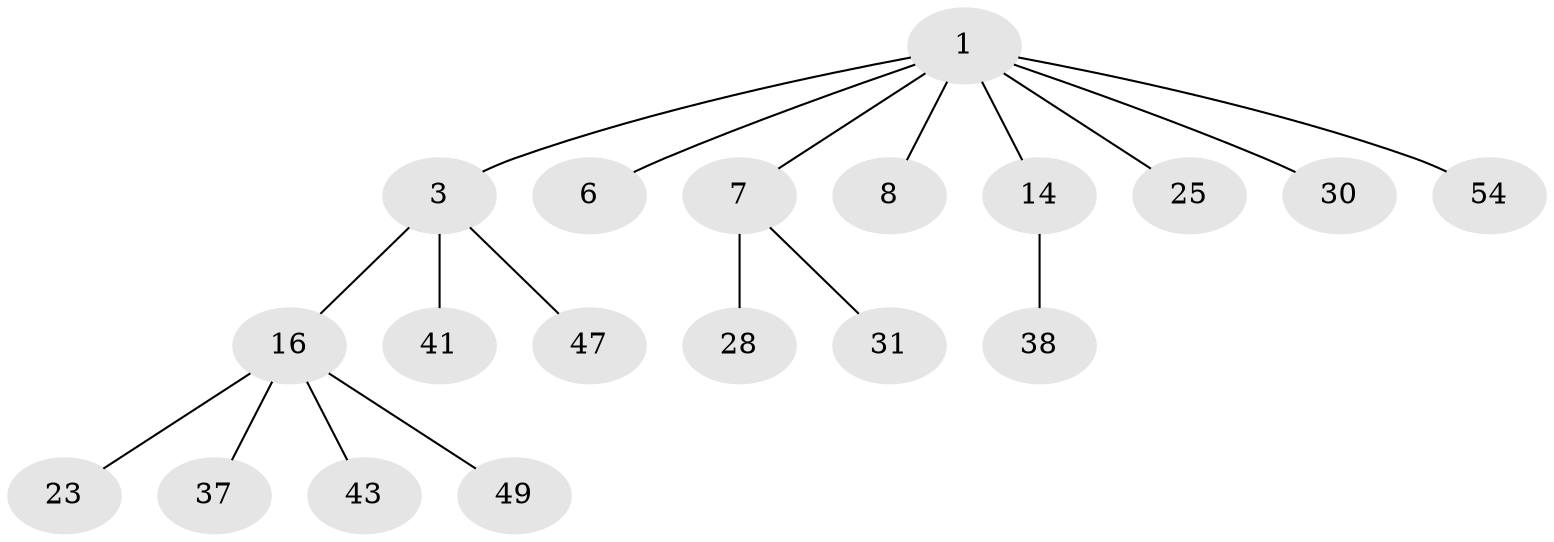 // original degree distribution, {2: 0.2545454545454545, 4: 0.10909090909090909, 5: 0.01818181818181818, 6: 0.01818181818181818, 3: 0.10909090909090909, 1: 0.4909090909090909}
// Generated by graph-tools (version 1.1) at 2025/19/03/04/25 18:19:17]
// undirected, 19 vertices, 18 edges
graph export_dot {
graph [start="1"]
  node [color=gray90,style=filled];
  1 [super="+2+4"];
  3 [super="+15+44+39+11"];
  6 [super="+9+35+13"];
  7 [super="+48+10"];
  8 [super="+46+17"];
  14 [super="+34+19+32"];
  16 [super="+21"];
  23 [super="+33"];
  25 [super="+42"];
  28 [super="+52"];
  30;
  31;
  37;
  38;
  41;
  43;
  47;
  49;
  54;
  1 -- 3;
  1 -- 54;
  1 -- 30;
  1 -- 6;
  1 -- 7;
  1 -- 8;
  1 -- 25;
  1 -- 14;
  3 -- 16;
  3 -- 41;
  3 -- 47;
  7 -- 28;
  7 -- 31;
  14 -- 38;
  16 -- 49;
  16 -- 37;
  16 -- 23;
  16 -- 43;
}

